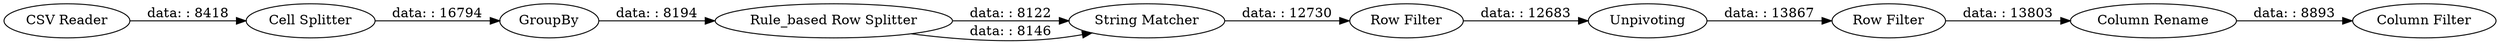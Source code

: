 digraph {
	"-138898849138170732_2" [label="Cell Splitter"]
	"-138898849138170732_11" [label=Unpivoting]
	"-138898849138170732_7" [label="String Matcher"]
	"-138898849138170732_14" [label="Column Rename"]
	"-138898849138170732_3" [label=GroupBy]
	"-138898849138170732_15" [label="Column Filter"]
	"-138898849138170732_1" [label="CSV Reader"]
	"-138898849138170732_13" [label="Row Filter"]
	"-138898849138170732_6" [label="Rule_based Row Splitter"]
	"-138898849138170732_8" [label="Row Filter"]
	"-138898849138170732_14" -> "-138898849138170732_15" [label="data: : 8893"]
	"-138898849138170732_6" -> "-138898849138170732_7" [label="data: : 8122"]
	"-138898849138170732_3" -> "-138898849138170732_6" [label="data: : 8194"]
	"-138898849138170732_7" -> "-138898849138170732_8" [label="data: : 12730"]
	"-138898849138170732_11" -> "-138898849138170732_13" [label="data: : 13867"]
	"-138898849138170732_6" -> "-138898849138170732_7" [label="data: : 8146"]
	"-138898849138170732_1" -> "-138898849138170732_2" [label="data: : 8418"]
	"-138898849138170732_2" -> "-138898849138170732_3" [label="data: : 16794"]
	"-138898849138170732_13" -> "-138898849138170732_14" [label="data: : 13803"]
	"-138898849138170732_8" -> "-138898849138170732_11" [label="data: : 12683"]
	rankdir=LR
}
